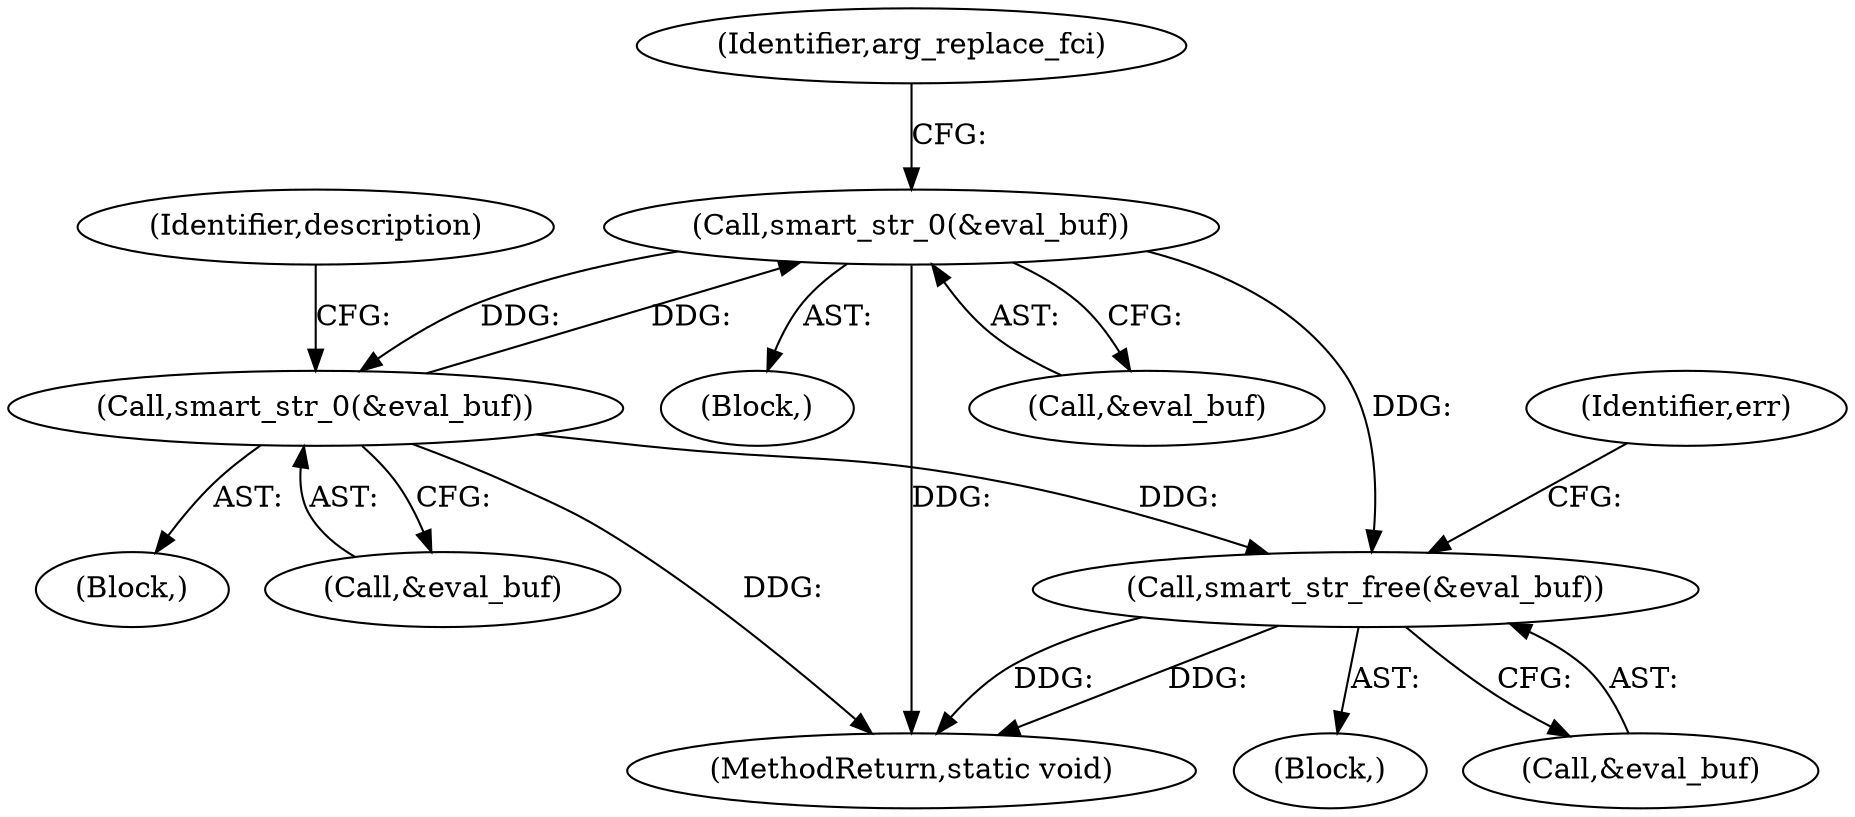 digraph "0_php-src_5b597a2e5b28e2d5a52fc1be13f425f08f47cb62?w=1_1@API" {
"1000713" [label="(Call,smart_str_free(&eval_buf))"];
"1000568" [label="(Call,smart_str_0(&eval_buf))"];
"1000620" [label="(Call,smart_str_0(&eval_buf))"];
"1000568" [label="(Call,smart_str_0(&eval_buf))"];
"1000620" [label="(Call,smart_str_0(&eval_buf))"];
"1000713" [label="(Call,smart_str_free(&eval_buf))"];
"1000517" [label="(Block,)"];
"1000625" [label="(Identifier,description)"];
"1000744" [label="(MethodReturn,static void)"];
"1000569" [label="(Call,&eval_buf)"];
"1000117" [label="(Block,)"];
"1000621" [label="(Call,&eval_buf)"];
"1000618" [label="(Block,)"];
"1000573" [label="(Identifier,arg_replace_fci)"];
"1000718" [label="(Identifier,err)"];
"1000714" [label="(Call,&eval_buf)"];
"1000713" -> "1000117"  [label="AST: "];
"1000713" -> "1000714"  [label="CFG: "];
"1000714" -> "1000713"  [label="AST: "];
"1000718" -> "1000713"  [label="CFG: "];
"1000713" -> "1000744"  [label="DDG: "];
"1000713" -> "1000744"  [label="DDG: "];
"1000568" -> "1000713"  [label="DDG: "];
"1000620" -> "1000713"  [label="DDG: "];
"1000568" -> "1000517"  [label="AST: "];
"1000568" -> "1000569"  [label="CFG: "];
"1000569" -> "1000568"  [label="AST: "];
"1000573" -> "1000568"  [label="CFG: "];
"1000568" -> "1000744"  [label="DDG: "];
"1000620" -> "1000568"  [label="DDG: "];
"1000568" -> "1000620"  [label="DDG: "];
"1000620" -> "1000618"  [label="AST: "];
"1000620" -> "1000621"  [label="CFG: "];
"1000621" -> "1000620"  [label="AST: "];
"1000625" -> "1000620"  [label="CFG: "];
"1000620" -> "1000744"  [label="DDG: "];
}
